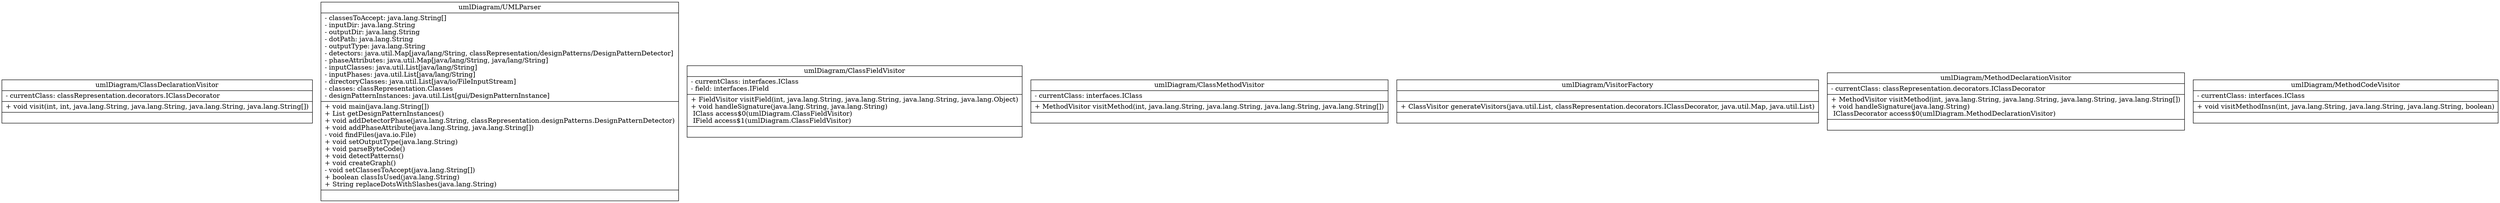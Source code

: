 digraph UML {

	node [
		shape = "record"
	]

	ClassDeclarationVisitor [
		label = "{umlDiagram/ClassDeclarationVisitor|- currentClass: classRepresentation.decorators.IClassDecorator\l|+ void visit(int, int, java.lang.String, java.lang.String, java.lang.String, java.lang.String[])\l|}"
		
	]

	UMLParser [
		label = "{umlDiagram/UMLParser|- classesToAccept: java.lang.String[]\l- inputDir: java.lang.String\l- outputDir: java.lang.String\l- dotPath: java.lang.String\l- outputType: java.lang.String\l- detectors: java.util.Map[java/lang/String, classRepresentation/designPatterns/DesignPatternDetector]\l- phaseAttributes: java.util.Map[java/lang/String, java/lang/String]\l- inputClasses: java.util.List[java/lang/String]\l- inputPhases: java.util.List[java/lang/String]\l- directoryClasses: java.util.List[java/io/FileInputStream]\l- classes: classRepresentation.Classes\l- designPatternInstances: java.util.List[gui/DesignPatternInstance]\l|+ void main(java.lang.String[])\l+ List getDesignPatternInstances()\l+ void addDetectorPhase(java.lang.String, classRepresentation.designPatterns.DesignPatternDetector)\l+ void addPhaseAttribute(java.lang.String, java.lang.String[])\l- void findFiles(java.io.File)\l+ void setOutputType(java.lang.String)\l+ void parseByteCode()\l+ void detectPatterns()\l+ void createGraph()\l- void setClassesToAccept(java.lang.String[])\l+ boolean classIsUsed(java.lang.String)\l+ String replaceDotsWithSlashes(java.lang.String)\l|}"
		
	]

	ClassFieldVisitor [
		label = "{umlDiagram/ClassFieldVisitor|- currentClass: interfaces.IClass\l- field: interfaces.IField\l|+ FieldVisitor visitField(int, java.lang.String, java.lang.String, java.lang.String, java.lang.Object)\l+ void handleSignature(java.lang.String, java.lang.String)\l  IClass access$0(umlDiagram.ClassFieldVisitor)\l  IField access$1(umlDiagram.ClassFieldVisitor)\l|}"
		
	]

	ClassMethodVisitor [
		label = "{umlDiagram/ClassMethodVisitor|- currentClass: interfaces.IClass\l|+ MethodVisitor visitMethod(int, java.lang.String, java.lang.String, java.lang.String, java.lang.String[])\l|}"
		
	]

	VisitorFactory [
		label = "{umlDiagram/VisitorFactory||+ ClassVisitor generateVisitors(java.util.List, classRepresentation.decorators.IClassDecorator, java.util.Map, java.util.List)\l|}"
		
	]

	MethodDeclarationVisitor [
		label = "{umlDiagram/MethodDeclarationVisitor|- currentClass: classRepresentation.decorators.IClassDecorator\l|+ MethodVisitor visitMethod(int, java.lang.String, java.lang.String, java.lang.String, java.lang.String[])\l+ void handleSignature(java.lang.String)\l  IClassDecorator access$0(umlDiagram.MethodDeclarationVisitor)\l|}"
		
	]

	MethodCodeVisitor [
		label = "{umlDiagram/MethodCodeVisitor|- currentClass: interfaces.IClass\l|+ void visitMethodInsn(int, java.lang.String, java.lang.String, java.lang.String, boolean)\l|}"
		
	]

	edge [
		arrowhead = "empty"
	]

	edge [
		style = "dashed"
	]

	edge [
		arrowhead = "normal" style = "solid"
	]

	edge [
		arrowhead = "normal" style = "dashed"
	]

}